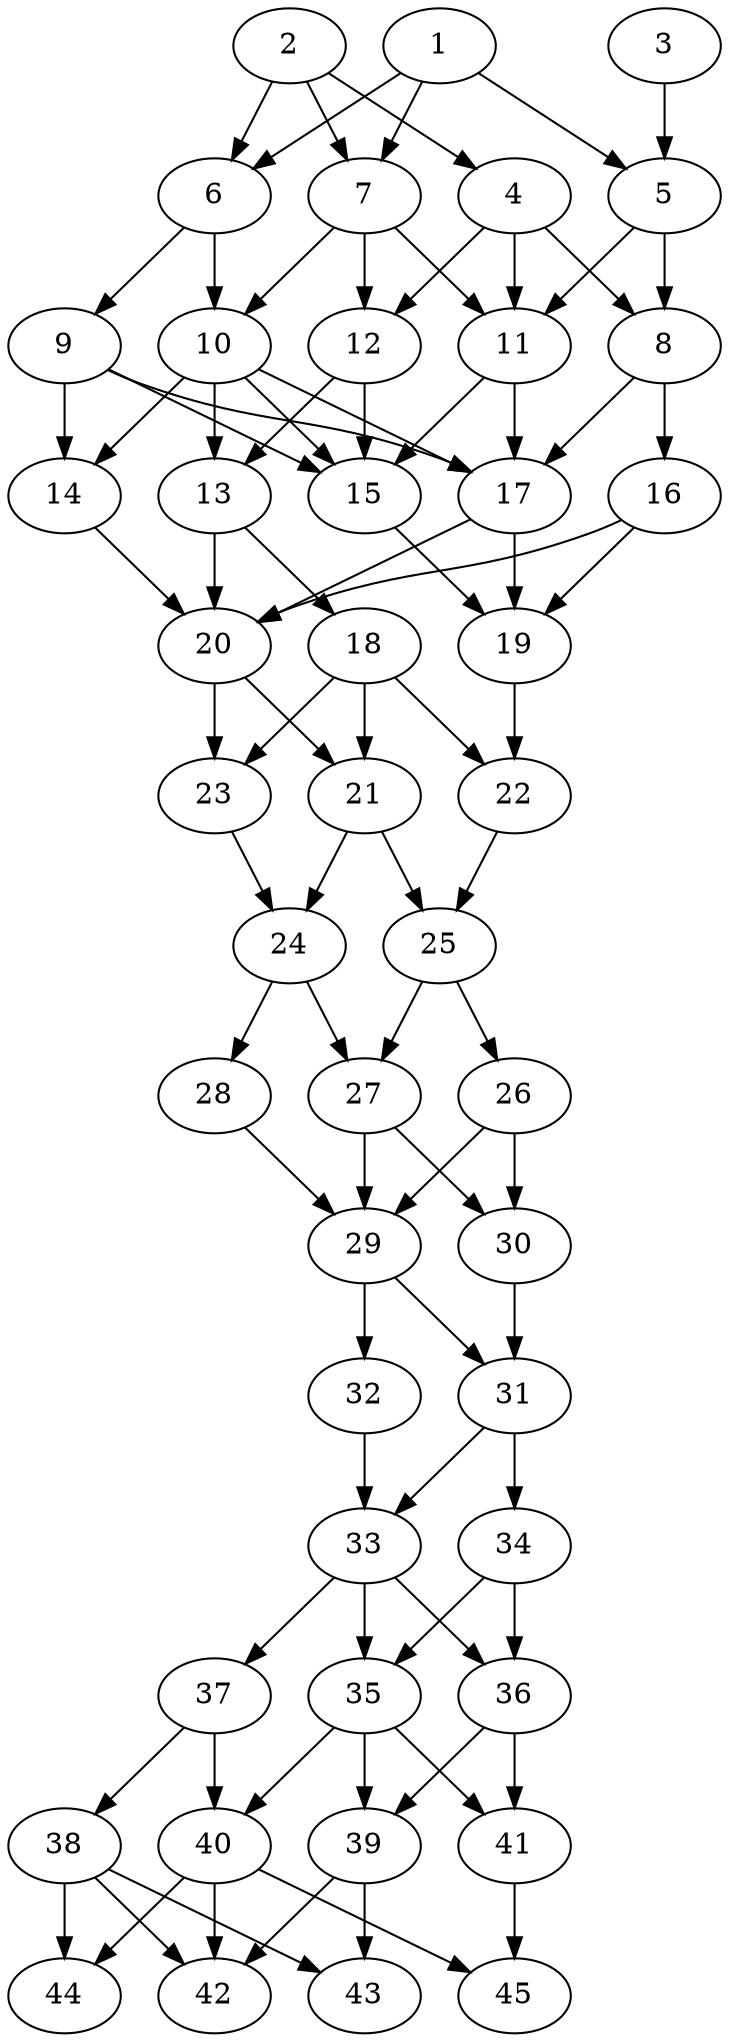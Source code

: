 // DAG automatically generated by daggen at Tue Aug  6 16:31:44 2019
// ./daggen --dot -n 45 --ccr 0.5 --fat 0.4 --regular 0.5 --density 0.7 --mindata 5242880 --maxdata 52428800 
digraph G {
  1 [size="18118656", alpha="0.16", expect_size="9059328"] 
  1 -> 5 [size ="9059328"]
  1 -> 6 [size ="9059328"]
  1 -> 7 [size ="9059328"]
  2 [size="72773632", alpha="0.14", expect_size="36386816"] 
  2 -> 4 [size ="36386816"]
  2 -> 6 [size ="36386816"]
  2 -> 7 [size ="36386816"]
  3 [size="98369536", alpha="0.13", expect_size="49184768"] 
  3 -> 5 [size ="49184768"]
  4 [size="46364672", alpha="0.12", expect_size="23182336"] 
  4 -> 8 [size ="23182336"]
  4 -> 11 [size ="23182336"]
  4 -> 12 [size ="23182336"]
  5 [size="83806208", alpha="0.01", expect_size="41903104"] 
  5 -> 8 [size ="41903104"]
  5 -> 11 [size ="41903104"]
  6 [size="99938304", alpha="0.07", expect_size="49969152"] 
  6 -> 9 [size ="49969152"]
  6 -> 10 [size ="49969152"]
  7 [size="55384064", alpha="0.06", expect_size="27692032"] 
  7 -> 10 [size ="27692032"]
  7 -> 11 [size ="27692032"]
  7 -> 12 [size ="27692032"]
  8 [size="98816000", alpha="0.07", expect_size="49408000"] 
  8 -> 16 [size ="49408000"]
  8 -> 17 [size ="49408000"]
  9 [size="41238528", alpha="0.10", expect_size="20619264"] 
  9 -> 14 [size ="20619264"]
  9 -> 15 [size ="20619264"]
  9 -> 17 [size ="20619264"]
  10 [size="43048960", alpha="0.01", expect_size="21524480"] 
  10 -> 13 [size ="21524480"]
  10 -> 14 [size ="21524480"]
  10 -> 15 [size ="21524480"]
  10 -> 17 [size ="21524480"]
  11 [size="20979712", alpha="0.00", expect_size="10489856"] 
  11 -> 15 [size ="10489856"]
  11 -> 17 [size ="10489856"]
  12 [size="98375680", alpha="0.02", expect_size="49187840"] 
  12 -> 13 [size ="49187840"]
  12 -> 15 [size ="49187840"]
  13 [size="71190528", alpha="0.06", expect_size="35595264"] 
  13 -> 18 [size ="35595264"]
  13 -> 20 [size ="35595264"]
  14 [size="38881280", alpha="0.08", expect_size="19440640"] 
  14 -> 20 [size ="19440640"]
  15 [size="96010240", alpha="0.15", expect_size="48005120"] 
  15 -> 19 [size ="48005120"]
  16 [size="101709824", alpha="0.11", expect_size="50854912"] 
  16 -> 19 [size ="50854912"]
  16 -> 20 [size ="50854912"]
  17 [size="41555968", alpha="0.06", expect_size="20777984"] 
  17 -> 19 [size ="20777984"]
  17 -> 20 [size ="20777984"]
  18 [size="68691968", alpha="0.07", expect_size="34345984"] 
  18 -> 21 [size ="34345984"]
  18 -> 22 [size ="34345984"]
  18 -> 23 [size ="34345984"]
  19 [size="103526400", alpha="0.10", expect_size="51763200"] 
  19 -> 22 [size ="51763200"]
  20 [size="56315904", alpha="0.02", expect_size="28157952"] 
  20 -> 21 [size ="28157952"]
  20 -> 23 [size ="28157952"]
  21 [size="62093312", alpha="0.16", expect_size="31046656"] 
  21 -> 24 [size ="31046656"]
  21 -> 25 [size ="31046656"]
  22 [size="64106496", alpha="0.03", expect_size="32053248"] 
  22 -> 25 [size ="32053248"]
  23 [size="73336832", alpha="0.09", expect_size="36668416"] 
  23 -> 24 [size ="36668416"]
  24 [size="103880704", alpha="0.02", expect_size="51940352"] 
  24 -> 27 [size ="51940352"]
  24 -> 28 [size ="51940352"]
  25 [size="48977920", alpha="0.11", expect_size="24488960"] 
  25 -> 26 [size ="24488960"]
  25 -> 27 [size ="24488960"]
  26 [size="26566656", alpha="0.18", expect_size="13283328"] 
  26 -> 29 [size ="13283328"]
  26 -> 30 [size ="13283328"]
  27 [size="80640000", alpha="0.16", expect_size="40320000"] 
  27 -> 29 [size ="40320000"]
  27 -> 30 [size ="40320000"]
  28 [size="12302336", alpha="0.12", expect_size="6151168"] 
  28 -> 29 [size ="6151168"]
  29 [size="46348288", alpha="0.14", expect_size="23174144"] 
  29 -> 31 [size ="23174144"]
  29 -> 32 [size ="23174144"]
  30 [size="92254208", alpha="0.04", expect_size="46127104"] 
  30 -> 31 [size ="46127104"]
  31 [size="101543936", alpha="0.15", expect_size="50771968"] 
  31 -> 33 [size ="50771968"]
  31 -> 34 [size ="50771968"]
  32 [size="81854464", alpha="0.06", expect_size="40927232"] 
  32 -> 33 [size ="40927232"]
  33 [size="95471616", alpha="0.09", expect_size="47735808"] 
  33 -> 35 [size ="47735808"]
  33 -> 36 [size ="47735808"]
  33 -> 37 [size ="47735808"]
  34 [size="41535488", alpha="0.18", expect_size="20767744"] 
  34 -> 35 [size ="20767744"]
  34 -> 36 [size ="20767744"]
  35 [size="50302976", alpha="0.05", expect_size="25151488"] 
  35 -> 39 [size ="25151488"]
  35 -> 40 [size ="25151488"]
  35 -> 41 [size ="25151488"]
  36 [size="100718592", alpha="0.12", expect_size="50359296"] 
  36 -> 39 [size ="50359296"]
  36 -> 41 [size ="50359296"]
  37 [size="93493248", alpha="0.05", expect_size="46746624"] 
  37 -> 38 [size ="46746624"]
  37 -> 40 [size ="46746624"]
  38 [size="73529344", alpha="0.11", expect_size="36764672"] 
  38 -> 42 [size ="36764672"]
  38 -> 43 [size ="36764672"]
  38 -> 44 [size ="36764672"]
  39 [size="34785280", alpha="0.16", expect_size="17392640"] 
  39 -> 42 [size ="17392640"]
  39 -> 43 [size ="17392640"]
  40 [size="102385664", alpha="0.11", expect_size="51192832"] 
  40 -> 42 [size ="51192832"]
  40 -> 44 [size ="51192832"]
  40 -> 45 [size ="51192832"]
  41 [size="25778176", alpha="0.17", expect_size="12889088"] 
  41 -> 45 [size ="12889088"]
  42 [size="98576384", alpha="0.14", expect_size="49288192"] 
  43 [size="31182848", alpha="0.05", expect_size="15591424"] 
  44 [size="73043968", alpha="0.15", expect_size="36521984"] 
  45 [size="63815680", alpha="0.14", expect_size="31907840"] 
}
